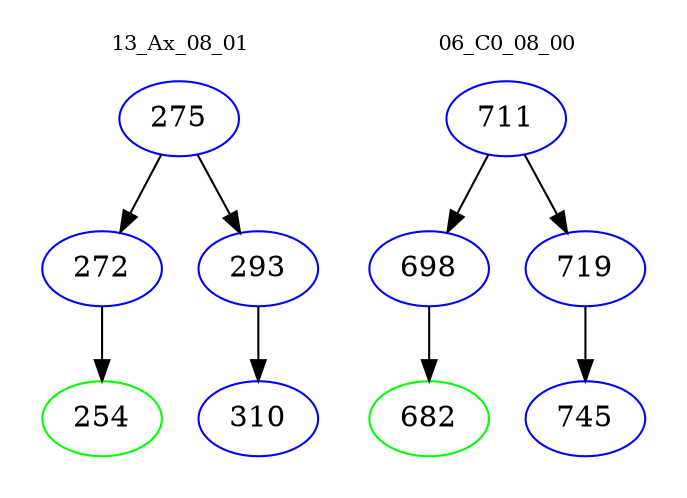 digraph{
subgraph cluster_0 {
color = white
label = "13_Ax_08_01";
fontsize=10;
T0_275 [label="275", color="blue"]
T0_275 -> T0_272 [color="black"]
T0_272 [label="272", color="blue"]
T0_272 -> T0_254 [color="black"]
T0_254 [label="254", color="green"]
T0_275 -> T0_293 [color="black"]
T0_293 [label="293", color="blue"]
T0_293 -> T0_310 [color="black"]
T0_310 [label="310", color="blue"]
}
subgraph cluster_1 {
color = white
label = "06_C0_08_00";
fontsize=10;
T1_711 [label="711", color="blue"]
T1_711 -> T1_698 [color="black"]
T1_698 [label="698", color="blue"]
T1_698 -> T1_682 [color="black"]
T1_682 [label="682", color="green"]
T1_711 -> T1_719 [color="black"]
T1_719 [label="719", color="blue"]
T1_719 -> T1_745 [color="black"]
T1_745 [label="745", color="blue"]
}
}
